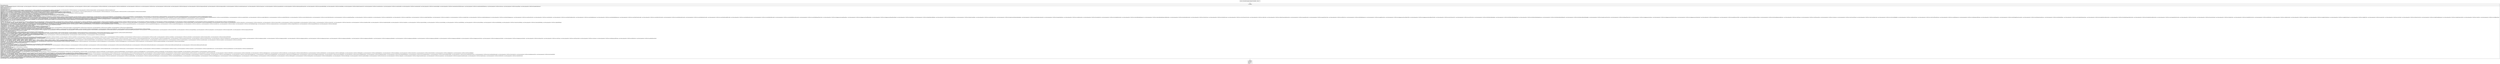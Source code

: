 digraph "CFG forandroid.support.design.R.styleable.\<clinit\>()V" {
Node_0 [shape=record,label="{0\:\ 0x0000|MTH_ENTER_BLOCK\l|ActionBar = new int[]\{com.lottery.ghanalotto.C1402R.attr.height, com.lottery.ghanalotto.C1402R.attr.title, com.lottery.ghanalotto.C1402R.attr.navigationMode, com.lottery.ghanalotto.C1402R.attr.displayOptions, com.lottery.ghanalotto.C1402R.attr.subtitle, com.lottery.ghanalotto.C1402R.attr.titleTextStyle, com.lottery.ghanalotto.C1402R.attr.subtitleTextStyle, com.lottery.ghanalotto.C1402R.attr.icon, com.lottery.ghanalotto.C1402R.attr.logo, com.lottery.ghanalotto.C1402R.attr.divider, com.lottery.ghanalotto.C1402R.attr.background, com.lottery.ghanalotto.C1402R.attr.backgroundStacked, com.lottery.ghanalotto.C1402R.attr.backgroundSplit, com.lottery.ghanalotto.C1402R.attr.customNavigationLayout, com.lottery.ghanalotto.C1402R.attr.homeLayout, com.lottery.ghanalotto.C1402R.attr.progressBarStyle, com.lottery.ghanalotto.C1402R.attr.indeterminateProgressStyle, com.lottery.ghanalotto.C1402R.attr.progressBarPadding, com.lottery.ghanalotto.C1402R.attr.itemPadding, com.lottery.ghanalotto.C1402R.attr.hideOnContentScroll, com.lottery.ghanalotto.C1402R.attr.contentInsetStart, com.lottery.ghanalotto.C1402R.attr.contentInsetEnd, com.lottery.ghanalotto.C1402R.attr.contentInsetLeft, com.lottery.ghanalotto.C1402R.attr.contentInsetRight, com.lottery.ghanalotto.C1402R.attr.contentInsetStartWithNavigation, com.lottery.ghanalotto.C1402R.attr.contentInsetEndWithActions, com.lottery.ghanalotto.C1402R.attr.elevation, com.lottery.ghanalotto.C1402R.attr.popupTheme, com.lottery.ghanalotto.C1402R.attr.homeAsUpIndicator\}\lint[] r0 = new int[]\{16842931\}\lActionBarLayout = r0\lint[] r0 = new int[]\{16843071\}\lActionMenuItemView = r0\lActionMode = new int[]\{com.lottery.ghanalotto.C1402R.attr.height, com.lottery.ghanalotto.C1402R.attr.titleTextStyle, com.lottery.ghanalotto.C1402R.attr.subtitleTextStyle, com.lottery.ghanalotto.C1402R.attr.background, com.lottery.ghanalotto.C1402R.attr.backgroundSplit, com.lottery.ghanalotto.C1402R.attr.closeItemLayout\}\lActivityChooserView = new int[]\{com.lottery.ghanalotto.C1402R.attr.initialActivityCount, com.lottery.ghanalotto.C1402R.attr.expandActivityOverflowButtonDrawable\}\lAlertDialog = new int[]\{16842994, com.lottery.ghanalotto.C1402R.attr.buttonPanelSideLayout, com.lottery.ghanalotto.C1402R.attr.listLayout, com.lottery.ghanalotto.C1402R.attr.multiChoiceItemLayout, com.lottery.ghanalotto.C1402R.attr.singleChoiceItemLayout, com.lottery.ghanalotto.C1402R.attr.listItemLayout, com.lottery.ghanalotto.C1402R.attr.showTitle, com.lottery.ghanalotto.C1402R.attr.buttonIconDimen\}\lAppBarLayout = new int[]\{16842964, 16843919, 16844096, com.lottery.ghanalotto.C1402R.attr.elevation, com.lottery.ghanalotto.C1402R.attr.expanded, com.lottery.ghanalotto.C1402R.attr.liftOnScroll\}\lAppBarLayoutStates = new int[]\{com.lottery.ghanalotto.C1402R.attr.state_collapsed, com.lottery.ghanalotto.C1402R.attr.state_collapsible, com.lottery.ghanalotto.C1402R.attr.state_lifted, com.lottery.ghanalotto.C1402R.attr.state_liftable\}\lAppBarLayout_Layout = new int[]\{com.lottery.ghanalotto.C1402R.attr.layout_scrollFlags, com.lottery.ghanalotto.C1402R.attr.layout_scrollInterpolator\}\lAppCompatImageView = new int[]\{16843033, com.lottery.ghanalotto.C1402R.attr.srcCompat, com.lottery.ghanalotto.C1402R.attr.tint, com.lottery.ghanalotto.C1402R.attr.tintMode\}\lAppCompatSeekBar = new int[]\{16843074, com.lottery.ghanalotto.C1402R.attr.tickMark, com.lottery.ghanalotto.C1402R.attr.tickMarkTint, com.lottery.ghanalotto.C1402R.attr.tickMarkTintMode\}\lAppCompatTextHelper = new int[]\{16842804, 16843117, 16843118, 16843119, 16843120, 16843666, 16843667\}\lAppCompatTextView = new int[]\{16842804, com.lottery.ghanalotto.C1402R.attr.textAllCaps, com.lottery.ghanalotto.C1402R.attr.autoSizeTextType, com.lottery.ghanalotto.C1402R.attr.autoSizeStepGranularity, com.lottery.ghanalotto.C1402R.attr.autoSizePresetSizes, com.lottery.ghanalotto.C1402R.attr.autoSizeMinTextSize, com.lottery.ghanalotto.C1402R.attr.autoSizeMaxTextSize, com.lottery.ghanalotto.C1402R.attr.fontFamily, com.lottery.ghanalotto.C1402R.attr.lineHeight, com.lottery.ghanalotto.C1402R.attr.firstBaselineToTopHeight, com.lottery.ghanalotto.C1402R.attr.lastBaselineToBottomHeight\}\lAppCompatTheme = new int[]\{16842839, 16842926, com.lottery.ghanalotto.C1402R.attr.windowActionBar, com.lottery.ghanalotto.C1402R.attr.windowNoTitle, com.lottery.ghanalotto.C1402R.attr.windowActionBarOverlay, com.lottery.ghanalotto.C1402R.attr.windowActionModeOverlay, com.lottery.ghanalotto.C1402R.attr.windowFixedWidthMajor, com.lottery.ghanalotto.C1402R.attr.windowFixedHeightMinor, com.lottery.ghanalotto.C1402R.attr.windowFixedWidthMinor, com.lottery.ghanalotto.C1402R.attr.windowFixedHeightMajor, com.lottery.ghanalotto.C1402R.attr.windowMinWidthMajor, com.lottery.ghanalotto.C1402R.attr.windowMinWidthMinor, com.lottery.ghanalotto.C1402R.attr.actionBarTabStyle, com.lottery.ghanalotto.C1402R.attr.actionBarTabBarStyle, com.lottery.ghanalotto.C1402R.attr.actionBarTabTextStyle, com.lottery.ghanalotto.C1402R.attr.actionOverflowButtonStyle, com.lottery.ghanalotto.C1402R.attr.actionOverflowMenuStyle, com.lottery.ghanalotto.C1402R.attr.actionBarPopupTheme, com.lottery.ghanalotto.C1402R.attr.actionBarStyle, com.lottery.ghanalotto.C1402R.attr.actionBarSplitStyle, com.lottery.ghanalotto.C1402R.attr.actionBarTheme, com.lottery.ghanalotto.C1402R.attr.actionBarWidgetTheme, com.lottery.ghanalotto.C1402R.attr.actionBarSize, com.lottery.ghanalotto.C1402R.attr.actionBarDivider, com.lottery.ghanalotto.C1402R.attr.actionBarItemBackground, com.lottery.ghanalotto.C1402R.attr.actionMenuTextAppearance, com.lottery.ghanalotto.C1402R.attr.actionMenuTextColor, com.lottery.ghanalotto.C1402R.attr.actionModeStyle, com.lottery.ghanalotto.C1402R.attr.actionModeCloseButtonStyle, com.lottery.ghanalotto.C1402R.attr.actionModeBackground, com.lottery.ghanalotto.C1402R.attr.actionModeSplitBackground, com.lottery.ghanalotto.C1402R.attr.actionModeCloseDrawable, com.lottery.ghanalotto.C1402R.attr.actionModeCutDrawable, com.lottery.ghanalotto.C1402R.attr.actionModeCopyDrawable, com.lottery.ghanalotto.C1402R.attr.actionModePasteDrawable, com.lottery.ghanalotto.C1402R.attr.actionModeSelectAllDrawable, com.lottery.ghanalotto.C1402R.attr.actionModeShareDrawable, com.lottery.ghanalotto.C1402R.attr.actionModeFindDrawable, com.lottery.ghanalotto.C1402R.attr.actionModeWebSearchDrawable, com.lottery.ghanalotto.C1402R.attr.actionModePopupWindowStyle, com.lottery.ghanalotto.C1402R.attr.textAppearanceLargePopupMenu, com.lottery.ghanalotto.C1402R.attr.textAppearanceSmallPopupMenu, com.lottery.ghanalotto.C1402R.attr.textAppearancePopupMenuHeader, com.lottery.ghanalotto.C1402R.attr.dialogTheme, com.lottery.ghanalotto.C1402R.attr.dialogPreferredPadding, com.lottery.ghanalotto.C1402R.attr.listDividerAlertDialog, com.lottery.ghanalotto.C1402R.attr.dialogCornerRadius, com.lottery.ghanalotto.C1402R.attr.actionDropDownStyle, com.lottery.ghanalotto.C1402R.attr.dropdownListPreferredItemHeight, com.lottery.ghanalotto.C1402R.attr.spinnerDropDownItemStyle, com.lottery.ghanalotto.C1402R.attr.homeAsUpIndicator, com.lottery.ghanalotto.C1402R.attr.actionButtonStyle, com.lottery.ghanalotto.C1402R.attr.buttonBarStyle, com.lottery.ghanalotto.C1402R.attr.buttonBarButtonStyle, com.lottery.ghanalotto.C1402R.attr.selectableItemBackground, com.lottery.ghanalotto.C1402R.attr.selectableItemBackgroundBorderless, com.lottery.ghanalotto.C1402R.attr.borderlessButtonStyle, com.lottery.ghanalotto.C1402R.attr.dividerVertical, com.lottery.ghanalotto.C1402R.attr.dividerHorizontal, com.lottery.ghanalotto.C1402R.attr.activityChooserViewStyle, com.lottery.ghanalotto.C1402R.attr.toolbarStyle, com.lottery.ghanalotto.C1402R.attr.toolbarNavigationButtonStyle, com.lottery.ghanalotto.C1402R.attr.popupMenuStyle, com.lottery.ghanalotto.C1402R.attr.popupWindowStyle, com.lottery.ghanalotto.C1402R.attr.editTextColor, com.lottery.ghanalotto.C1402R.attr.editTextBackground, com.lottery.ghanalotto.C1402R.attr.imageButtonStyle, com.lottery.ghanalotto.C1402R.attr.textAppearanceSearchResultTitle, com.lottery.ghanalotto.C1402R.attr.textAppearanceSearchResultSubtitle, com.lottery.ghanalotto.C1402R.attr.textColorSearchUrl, com.lottery.ghanalotto.C1402R.attr.searchViewStyle, com.lottery.ghanalotto.C1402R.attr.listPreferredItemHeight, com.lottery.ghanalotto.C1402R.attr.listPreferredItemHeightSmall, com.lottery.ghanalotto.C1402R.attr.listPreferredItemHeightLarge, com.lottery.ghanalotto.C1402R.attr.listPreferredItemPaddingLeft, com.lottery.ghanalotto.C1402R.attr.listPreferredItemPaddingRight, com.lottery.ghanalotto.C1402R.attr.dropDownListViewStyle, com.lottery.ghanalotto.C1402R.attr.listPopupWindowStyle, com.lottery.ghanalotto.C1402R.attr.textAppearanceListItem, com.lottery.ghanalotto.C1402R.attr.textAppearanceListItemSecondary, com.lottery.ghanalotto.C1402R.attr.textAppearanceListItemSmall, com.lottery.ghanalotto.C1402R.attr.panelBackground, com.lottery.ghanalotto.C1402R.attr.panelMenuListWidth, com.lottery.ghanalotto.C1402R.attr.panelMenuListTheme, com.lottery.ghanalotto.C1402R.attr.listChoiceBackgroundIndicator, com.lottery.ghanalotto.C1402R.attr.colorPrimary, com.lottery.ghanalotto.C1402R.attr.colorPrimaryDark, com.lottery.ghanalotto.C1402R.attr.colorAccent, com.lottery.ghanalotto.C1402R.attr.colorControlNormal, com.lottery.ghanalotto.C1402R.attr.colorControlActivated, com.lottery.ghanalotto.C1402R.attr.colorControlHighlight, com.lottery.ghanalotto.C1402R.attr.colorButtonNormal, com.lottery.ghanalotto.C1402R.attr.colorSwitchThumbNormal, com.lottery.ghanalotto.C1402R.attr.controlBackground, com.lottery.ghanalotto.C1402R.attr.colorBackgroundFloating, com.lottery.ghanalotto.C1402R.attr.alertDialogStyle, com.lottery.ghanalotto.C1402R.attr.alertDialogButtonGroupStyle, com.lottery.ghanalotto.C1402R.attr.alertDialogCenterButtons, com.lottery.ghanalotto.C1402R.attr.alertDialogTheme, com.lottery.ghanalotto.C1402R.attr.textColorAlertDialogListItem, com.lottery.ghanalotto.C1402R.attr.buttonBarPositiveButtonStyle, com.lottery.ghanalotto.C1402R.attr.buttonBarNegativeButtonStyle, com.lottery.ghanalotto.C1402R.attr.buttonBarNeutralButtonStyle, com.lottery.ghanalotto.C1402R.attr.autoCompleteTextViewStyle, com.lottery.ghanalotto.C1402R.attr.buttonStyle, com.lottery.ghanalotto.C1402R.attr.buttonStyleSmall, com.lottery.ghanalotto.C1402R.attr.checkboxStyle, com.lottery.ghanalotto.C1402R.attr.checkedTextViewStyle, com.lottery.ghanalotto.C1402R.attr.editTextStyle, com.lottery.ghanalotto.C1402R.attr.radioButtonStyle, com.lottery.ghanalotto.C1402R.attr.ratingBarStyle, com.lottery.ghanalotto.C1402R.attr.ratingBarStyleIndicator, com.lottery.ghanalotto.C1402R.attr.ratingBarStyleSmall, com.lottery.ghanalotto.C1402R.attr.seekBarStyle, com.lottery.ghanalotto.C1402R.attr.spinnerStyle, com.lottery.ghanalotto.C1402R.attr.switchStyle, com.lottery.ghanalotto.C1402R.attr.listMenuViewStyle, com.lottery.ghanalotto.C1402R.attr.tooltipFrameBackground, com.lottery.ghanalotto.C1402R.attr.tooltipForegroundColor, com.lottery.ghanalotto.C1402R.attr.colorError, com.lottery.ghanalotto.C1402R.attr.viewInflaterClass\}\lBottomAppBar = new int[]\{com.lottery.ghanalotto.C1402R.attr.fabAlignmentMode, com.lottery.ghanalotto.C1402R.attr.fabCradleMargin, com.lottery.ghanalotto.C1402R.attr.fabCradleRoundedCornerRadius, com.lottery.ghanalotto.C1402R.attr.fabCradleVerticalOffset, com.lottery.ghanalotto.C1402R.attr.hideOnScroll, com.lottery.ghanalotto.C1402R.attr.backgroundTint\}\lBottomNavigationView = new int[]\{com.lottery.ghanalotto.C1402R.attr.elevation, com.lottery.ghanalotto.C1402R.attr.labelVisibilityMode, com.lottery.ghanalotto.C1402R.attr.itemIconSize, com.lottery.ghanalotto.C1402R.attr.itemTextAppearanceInactive, com.lottery.ghanalotto.C1402R.attr.itemTextAppearanceActive, com.lottery.ghanalotto.C1402R.attr.itemHorizontalTranslationEnabled, com.lottery.ghanalotto.C1402R.attr.menu, com.lottery.ghanalotto.C1402R.attr.itemIconTint, com.lottery.ghanalotto.C1402R.attr.itemTextColor, com.lottery.ghanalotto.C1402R.attr.itemBackground\}\lBottomSheetBehavior_Layout = new int[]\{com.lottery.ghanalotto.C1402R.attr.behavior_peekHeight, com.lottery.ghanalotto.C1402R.attr.behavior_hideable, com.lottery.ghanalotto.C1402R.attr.behavior_skipCollapsed, com.lottery.ghanalotto.C1402R.attr.behavior_fitToContents\}\lint[] r0 = new int[]\{com.lottery.ghanalotto.C1402R.attr.allowStacking\}\lButtonBarLayout = r0\lCardView = new int[]\{16843071, 16843072, com.lottery.ghanalotto.C1402R.attr.cardBackgroundColor, com.lottery.ghanalotto.C1402R.attr.cardCornerRadius, com.lottery.ghanalotto.C1402R.attr.cardElevation, com.lottery.ghanalotto.C1402R.attr.cardMaxElevation, com.lottery.ghanalotto.C1402R.attr.cardUseCompatPadding, com.lottery.ghanalotto.C1402R.attr.cardPreventCornerOverlap, com.lottery.ghanalotto.C1402R.attr.contentPadding, com.lottery.ghanalotto.C1402R.attr.contentPaddingLeft, com.lottery.ghanalotto.C1402R.attr.contentPaddingRight, com.lottery.ghanalotto.C1402R.attr.contentPaddingTop, com.lottery.ghanalotto.C1402R.attr.contentPaddingBottom\}\lChip = new int[]\{16842804, 16842923, 16843039, 16843087, 16843237, com.lottery.ghanalotto.C1402R.attr.hideMotionSpec, com.lottery.ghanalotto.C1402R.attr.rippleColor, com.lottery.ghanalotto.C1402R.attr.showMotionSpec, com.lottery.ghanalotto.C1402R.attr.chipBackgroundColor, com.lottery.ghanalotto.C1402R.attr.chipMinHeight, com.lottery.ghanalotto.C1402R.attr.chipCornerRadius, com.lottery.ghanalotto.C1402R.attr.chipStrokeColor, com.lottery.ghanalotto.C1402R.attr.chipStrokeWidth, com.lottery.ghanalotto.C1402R.attr.chipIconVisible, com.lottery.ghanalotto.C1402R.attr.chipIconEnabled, com.lottery.ghanalotto.C1402R.attr.chipIcon, com.lottery.ghanalotto.C1402R.attr.chipIconTint, com.lottery.ghanalotto.C1402R.attr.chipIconSize, com.lottery.ghanalotto.C1402R.attr.closeIconVisible, com.lottery.ghanalotto.C1402R.attr.closeIconEnabled, com.lottery.ghanalotto.C1402R.attr.closeIcon, com.lottery.ghanalotto.C1402R.attr.closeIconTint, com.lottery.ghanalotto.C1402R.attr.closeIconSize, com.lottery.ghanalotto.C1402R.attr.checkedIconVisible, com.lottery.ghanalotto.C1402R.attr.checkedIconEnabled, com.lottery.ghanalotto.C1402R.attr.checkedIcon, com.lottery.ghanalotto.C1402R.attr.chipStartPadding, com.lottery.ghanalotto.C1402R.attr.iconStartPadding, com.lottery.ghanalotto.C1402R.attr.iconEndPadding, com.lottery.ghanalotto.C1402R.attr.textStartPadding, com.lottery.ghanalotto.C1402R.attr.textEndPadding, com.lottery.ghanalotto.C1402R.attr.closeIconStartPadding, com.lottery.ghanalotto.C1402R.attr.closeIconEndPadding, com.lottery.ghanalotto.C1402R.attr.chipEndPadding\}\lChipGroup = new int[]\{com.lottery.ghanalotto.C1402R.attr.chipSpacing, com.lottery.ghanalotto.C1402R.attr.chipSpacingHorizontal, com.lottery.ghanalotto.C1402R.attr.chipSpacingVertical, com.lottery.ghanalotto.C1402R.attr.singleLine, com.lottery.ghanalotto.C1402R.attr.singleSelection, com.lottery.ghanalotto.C1402R.attr.checkedChip\}\lCollapsingToolbarLayout = new int[]\{com.lottery.ghanalotto.C1402R.attr.title, com.lottery.ghanalotto.C1402R.attr.expandedTitleMargin, com.lottery.ghanalotto.C1402R.attr.expandedTitleMarginStart, com.lottery.ghanalotto.C1402R.attr.expandedTitleMarginTop, com.lottery.ghanalotto.C1402R.attr.expandedTitleMarginEnd, com.lottery.ghanalotto.C1402R.attr.expandedTitleMarginBottom, com.lottery.ghanalotto.C1402R.attr.expandedTitleTextAppearance, com.lottery.ghanalotto.C1402R.attr.collapsedTitleTextAppearance, com.lottery.ghanalotto.C1402R.attr.contentScrim, com.lottery.ghanalotto.C1402R.attr.statusBarScrim, com.lottery.ghanalotto.C1402R.attr.toolbarId, com.lottery.ghanalotto.C1402R.attr.scrimVisibleHeightTrigger, com.lottery.ghanalotto.C1402R.attr.scrimAnimationDuration, com.lottery.ghanalotto.C1402R.attr.collapsedTitleGravity, com.lottery.ghanalotto.C1402R.attr.expandedTitleGravity, com.lottery.ghanalotto.C1402R.attr.titleEnabled\}\lCollapsingToolbarLayout_Layout = new int[]\{com.lottery.ghanalotto.C1402R.attr.layout_collapseMode, com.lottery.ghanalotto.C1402R.attr.layout_collapseParallaxMultiplier\}\lColorStateListItem = new int[]\{16843173, 16843551, com.lottery.ghanalotto.C1402R.attr.alpha\}\lCompoundButton = new int[]\{16843015, com.lottery.ghanalotto.C1402R.attr.buttonTint, com.lottery.ghanalotto.C1402R.attr.buttonTintMode\}\lCoordinatorLayout = new int[]\{com.lottery.ghanalotto.C1402R.attr.keylines, com.lottery.ghanalotto.C1402R.attr.statusBarBackground\}\lCoordinatorLayout_Layout = new int[]\{16842931, com.lottery.ghanalotto.C1402R.attr.layout_behavior, com.lottery.ghanalotto.C1402R.attr.layout_anchor, com.lottery.ghanalotto.C1402R.attr.layout_keyline, com.lottery.ghanalotto.C1402R.attr.layout_anchorGravity, com.lottery.ghanalotto.C1402R.attr.layout_insetEdge, com.lottery.ghanalotto.C1402R.attr.layout_dodgeInsetEdges\}\lDesignTheme = new int[]\{com.lottery.ghanalotto.C1402R.attr.bottomSheetDialogTheme, com.lottery.ghanalotto.C1402R.attr.bottomSheetStyle\}\lDrawerArrowToggle = new int[]\{com.lottery.ghanalotto.C1402R.attr.color, com.lottery.ghanalotto.C1402R.attr.spinBars, com.lottery.ghanalotto.C1402R.attr.drawableSize, com.lottery.ghanalotto.C1402R.attr.gapBetweenBars, com.lottery.ghanalotto.C1402R.attr.arrowHeadLength, com.lottery.ghanalotto.C1402R.attr.arrowShaftLength, com.lottery.ghanalotto.C1402R.attr.barLength, com.lottery.ghanalotto.C1402R.attr.thickness\}\lFloatingActionButton = new int[]\{com.lottery.ghanalotto.C1402R.attr.hideMotionSpec, com.lottery.ghanalotto.C1402R.attr.rippleColor, com.lottery.ghanalotto.C1402R.attr.showMotionSpec, com.lottery.ghanalotto.C1402R.attr.elevation, com.lottery.ghanalotto.C1402R.attr.fabSize, com.lottery.ghanalotto.C1402R.attr.fabCustomSize, com.lottery.ghanalotto.C1402R.attr.hoveredFocusedTranslationZ, com.lottery.ghanalotto.C1402R.attr.pressedTranslationZ, com.lottery.ghanalotto.C1402R.attr.borderWidth, com.lottery.ghanalotto.C1402R.attr.useCompatPadding, com.lottery.ghanalotto.C1402R.attr.maxImageSize, com.lottery.ghanalotto.C1402R.attr.backgroundTint, com.lottery.ghanalotto.C1402R.attr.backgroundTintMode\}\lint[] r0 = new int[]\{com.lottery.ghanalotto.C1402R.attr.behavior_autoHide\}\lFloatingActionButton_Behavior_Layout = r0\lFlowLayout = new int[]\{com.lottery.ghanalotto.C1402R.attr.itemSpacing, com.lottery.ghanalotto.C1402R.attr.lineSpacing\}\lFontFamily = new int[]\{com.lottery.ghanalotto.C1402R.attr.fontProviderAuthority, com.lottery.ghanalotto.C1402R.attr.fontProviderPackage, com.lottery.ghanalotto.C1402R.attr.fontProviderQuery, com.lottery.ghanalotto.C1402R.attr.fontProviderCerts, com.lottery.ghanalotto.C1402R.attr.fontProviderFetchStrategy, com.lottery.ghanalotto.C1402R.attr.fontProviderFetchTimeout\}\lFontFamilyFont = new int[]\{16844082, 16844083, 16844095, 16844143, 16844144, com.lottery.ghanalotto.C1402R.attr.fontStyle, com.lottery.ghanalotto.C1402R.attr.font, com.lottery.ghanalotto.C1402R.attr.fontWeight, com.lottery.ghanalotto.C1402R.attr.fontVariationSettings, com.lottery.ghanalotto.C1402R.attr.ttcIndex\}\lForegroundLinearLayout = new int[]\{16843017, 16843264, com.lottery.ghanalotto.C1402R.attr.foregroundInsidePadding\}\lLinearLayoutCompat = new int[]\{16842927, 16842948, 16843046, 16843047, 16843048, com.lottery.ghanalotto.C1402R.attr.divider, com.lottery.ghanalotto.C1402R.attr.measureWithLargestChild, com.lottery.ghanalotto.C1402R.attr.showDividers, com.lottery.ghanalotto.C1402R.attr.dividerPadding\}\lLinearLayoutCompat_Layout = new int[]\{16842931, 16842996, 16842997, 16843137\}\lListPopupWindow = new int[]\{16843436, 16843437\}\lMaterialButton = new int[]\{16843191, 16843192, 16843193, 16843194, com.lottery.ghanalotto.C1402R.attr.rippleColor, com.lottery.ghanalotto.C1402R.attr.strokeColor, com.lottery.ghanalotto.C1402R.attr.strokeWidth, com.lottery.ghanalotto.C1402R.attr.icon, com.lottery.ghanalotto.C1402R.attr.iconSize, com.lottery.ghanalotto.C1402R.attr.iconPadding, com.lottery.ghanalotto.C1402R.attr.iconGravity, com.lottery.ghanalotto.C1402R.attr.iconTint, com.lottery.ghanalotto.C1402R.attr.cornerRadius, com.lottery.ghanalotto.C1402R.attr.iconTintMode, com.lottery.ghanalotto.C1402R.attr.backgroundTint, com.lottery.ghanalotto.C1402R.attr.backgroundTintMode\}\lMaterialCardView = new int[]\{com.lottery.ghanalotto.C1402R.attr.strokeColor, com.lottery.ghanalotto.C1402R.attr.strokeWidth\}\lMaterialComponentsTheme = new int[]\{com.lottery.ghanalotto.C1402R.attr.bottomSheetDialogTheme, com.lottery.ghanalotto.C1402R.attr.bottomSheetStyle, com.lottery.ghanalotto.C1402R.attr.chipGroupStyle, com.lottery.ghanalotto.C1402R.attr.chipStandaloneStyle, com.lottery.ghanalotto.C1402R.attr.chipStyle, com.lottery.ghanalotto.C1402R.attr.colorSecondary, com.lottery.ghanalotto.C1402R.attr.floatingActionButtonStyle, com.lottery.ghanalotto.C1402R.attr.materialButtonStyle, com.lottery.ghanalotto.C1402R.attr.materialCardViewStyle, com.lottery.ghanalotto.C1402R.attr.navigationViewStyle, com.lottery.ghanalotto.C1402R.attr.scrimBackground, com.lottery.ghanalotto.C1402R.attr.tabStyle, com.lottery.ghanalotto.C1402R.attr.textAppearanceBody1, com.lottery.ghanalotto.C1402R.attr.textAppearanceBody2, com.lottery.ghanalotto.C1402R.attr.textAppearanceButton, com.lottery.ghanalotto.C1402R.attr.textAppearanceCaption, com.lottery.ghanalotto.C1402R.attr.textAppearanceHeadline1, com.lottery.ghanalotto.C1402R.attr.textAppearanceHeadline2, com.lottery.ghanalotto.C1402R.attr.textAppearanceHeadline3, com.lottery.ghanalotto.C1402R.attr.textAppearanceHeadline4, com.lottery.ghanalotto.C1402R.attr.textAppearanceHeadline5, com.lottery.ghanalotto.C1402R.attr.textAppearanceHeadline6, com.lottery.ghanalotto.C1402R.attr.textAppearanceOverline, com.lottery.ghanalotto.C1402R.attr.textAppearanceSubtitle1, com.lottery.ghanalotto.C1402R.attr.textAppearanceSubtitle2, com.lottery.ghanalotto.C1402R.attr.textInputStyle, com.lottery.ghanalotto.C1402R.attr.colorPrimary, com.lottery.ghanalotto.C1402R.attr.colorPrimaryDark, com.lottery.ghanalotto.C1402R.attr.colorAccent, com.lottery.ghanalotto.C1402R.attr.colorBackgroundFloating, com.lottery.ghanalotto.C1402R.attr.editTextStyle, com.lottery.ghanalotto.C1402R.attr.snackbarButtonStyle\}\lMenuGroup = new int[]\{16842766, 16842960, 16843156, 16843230, 16843231, 16843232\}\lMenuItem = new int[]\{16842754, 16842766, 16842960, 16843014, 16843156, 16843230, 16843231, 16843233, 16843234, 16843235, 16843236, 16843237, 16843375, com.lottery.ghanalotto.C1402R.attr.iconTint, com.lottery.ghanalotto.C1402R.attr.alphabeticModifiers, com.lottery.ghanalotto.C1402R.attr.numericModifiers, com.lottery.ghanalotto.C1402R.attr.showAsAction, com.lottery.ghanalotto.C1402R.attr.actionLayout, com.lottery.ghanalotto.C1402R.attr.actionViewClass, com.lottery.ghanalotto.C1402R.attr.actionProviderClass, com.lottery.ghanalotto.C1402R.attr.contentDescription, com.lottery.ghanalotto.C1402R.attr.tooltipText, com.lottery.ghanalotto.C1402R.attr.iconTintMode\}\lMenuView = new int[]\{16842926, 16843052, 16843053, 16843054, 16843055, 16843056, 16843057, com.lottery.ghanalotto.C1402R.attr.preserveIconSpacing, com.lottery.ghanalotto.C1402R.attr.subMenuArrow\}\lNavigationView = new int[]\{16842964, 16842973, 16843039, com.lottery.ghanalotto.C1402R.attr.elevation, com.lottery.ghanalotto.C1402R.attr.menu, com.lottery.ghanalotto.C1402R.attr.itemIconTint, com.lottery.ghanalotto.C1402R.attr.itemTextColor, com.lottery.ghanalotto.C1402R.attr.itemBackground, com.lottery.ghanalotto.C1402R.attr.itemTextAppearance, com.lottery.ghanalotto.C1402R.attr.headerLayout, com.lottery.ghanalotto.C1402R.attr.itemHorizontalPadding, com.lottery.ghanalotto.C1402R.attr.itemIconPadding\}\lPopupWindow = new int[]\{16843126, 16843465, com.lottery.ghanalotto.C1402R.attr.overlapAnchor\}\lint[] r0 = new int[]\{com.lottery.ghanalotto.C1402R.attr.state_above_anchor\}\lPopupWindowBackgroundState = r0\lRecycleListView = new int[]\{com.lottery.ghanalotto.C1402R.attr.paddingBottomNoButtons, com.lottery.ghanalotto.C1402R.attr.paddingTopNoTitle\}\lRecyclerView = new int[]\{16842948, 16842993, com.lottery.ghanalotto.C1402R.attr.layoutManager, com.lottery.ghanalotto.C1402R.attr.spanCount, com.lottery.ghanalotto.C1402R.attr.reverseLayout, com.lottery.ghanalotto.C1402R.attr.stackFromEnd, com.lottery.ghanalotto.C1402R.attr.fastScrollEnabled, com.lottery.ghanalotto.C1402R.attr.fastScrollVerticalThumbDrawable, com.lottery.ghanalotto.C1402R.attr.fastScrollVerticalTrackDrawable, com.lottery.ghanalotto.C1402R.attr.fastScrollHorizontalThumbDrawable, com.lottery.ghanalotto.C1402R.attr.fastScrollHorizontalTrackDrawable\}\lint[] r0 = new int[]\{com.lottery.ghanalotto.C1402R.attr.insetForeground\}\lScrimInsetsFrameLayout = r0\lint[] r0 = new int[]\{com.lottery.ghanalotto.C1402R.attr.behavior_overlapTop\}\lScrollingViewBehavior_Layout = r0\lSearchView = new int[]\{16842970, 16843039, 16843296, 16843364, com.lottery.ghanalotto.C1402R.attr.closeIcon, com.lottery.ghanalotto.C1402R.attr.layout, com.lottery.ghanalotto.C1402R.attr.iconifiedByDefault, com.lottery.ghanalotto.C1402R.attr.queryHint, com.lottery.ghanalotto.C1402R.attr.defaultQueryHint, com.lottery.ghanalotto.C1402R.attr.goIcon, com.lottery.ghanalotto.C1402R.attr.searchIcon, com.lottery.ghanalotto.C1402R.attr.searchHintIcon, com.lottery.ghanalotto.C1402R.attr.voiceIcon, com.lottery.ghanalotto.C1402R.attr.commitIcon, com.lottery.ghanalotto.C1402R.attr.suggestionRowLayout, com.lottery.ghanalotto.C1402R.attr.queryBackground, com.lottery.ghanalotto.C1402R.attr.submitBackground\}\lSnackbar = new int[]\{com.lottery.ghanalotto.C1402R.attr.snackbarStyle, com.lottery.ghanalotto.C1402R.attr.snackbarButtonStyle\}\lSnackbarLayout = new int[]\{16843039, com.lottery.ghanalotto.C1402R.attr.elevation, com.lottery.ghanalotto.C1402R.attr.maxActionInlineWidth\}\lSpinner = new int[]\{16842930, 16843126, 16843131, 16843362, com.lottery.ghanalotto.C1402R.attr.popupTheme\}\lSwitchCompat = new int[]\{16843044, 16843045, 16843074, com.lottery.ghanalotto.C1402R.attr.thumbTint, com.lottery.ghanalotto.C1402R.attr.thumbTintMode, com.lottery.ghanalotto.C1402R.attr.track, com.lottery.ghanalotto.C1402R.attr.trackTint, com.lottery.ghanalotto.C1402R.attr.trackTintMode, com.lottery.ghanalotto.C1402R.attr.thumbTextPadding, com.lottery.ghanalotto.C1402R.attr.switchTextAppearance, com.lottery.ghanalotto.C1402R.attr.switchMinWidth, com.lottery.ghanalotto.C1402R.attr.switchPadding, com.lottery.ghanalotto.C1402R.attr.splitTrack, com.lottery.ghanalotto.C1402R.attr.showText\}\lTabItem = new int[]\{16842754, 16842994, 16843087\}\lTabLayout = new int[]\{com.lottery.ghanalotto.C1402R.attr.tabIndicatorColor, com.lottery.ghanalotto.C1402R.attr.tabIndicatorHeight, com.lottery.ghanalotto.C1402R.attr.tabContentStart, com.lottery.ghanalotto.C1402R.attr.tabBackground, com.lottery.ghanalotto.C1402R.attr.tabIndicator, com.lottery.ghanalotto.C1402R.attr.tabIndicatorGravity, com.lottery.ghanalotto.C1402R.attr.tabIndicatorAnimationDuration, com.lottery.ghanalotto.C1402R.attr.tabIndicatorFullWidth, com.lottery.ghanalotto.C1402R.attr.tabMode, com.lottery.ghanalotto.C1402R.attr.tabGravity, com.lottery.ghanalotto.C1402R.attr.tabInlineLabel, com.lottery.ghanalotto.C1402R.attr.tabMinWidth, com.lottery.ghanalotto.C1402R.attr.tabMaxWidth, com.lottery.ghanalotto.C1402R.attr.tabTextAppearance, com.lottery.ghanalotto.C1402R.attr.tabTextColor, com.lottery.ghanalotto.C1402R.attr.tabSelectedTextColor, com.lottery.ghanalotto.C1402R.attr.tabPaddingStart, com.lottery.ghanalotto.C1402R.attr.tabPaddingTop, com.lottery.ghanalotto.C1402R.attr.tabPaddingEnd, com.lottery.ghanalotto.C1402R.attr.tabPaddingBottom, com.lottery.ghanalotto.C1402R.attr.tabPadding, com.lottery.ghanalotto.C1402R.attr.tabIconTint, com.lottery.ghanalotto.C1402R.attr.tabIconTintMode, com.lottery.ghanalotto.C1402R.attr.tabRippleColor, com.lottery.ghanalotto.C1402R.attr.tabUnboundedRipple\}\lTextAppearance = new int[]\{16842901, 16842902, 16842903, 16842904, 16842906, 16842907, 16843105, 16843106, 16843107, 16843108, 16843692, com.lottery.ghanalotto.C1402R.attr.textAllCaps, com.lottery.ghanalotto.C1402R.attr.fontFamily\}\lTextInputLayout = new int[]\{16842906, 16843088, com.lottery.ghanalotto.C1402R.attr.hintEnabled, com.lottery.ghanalotto.C1402R.attr.hintAnimationEnabled, com.lottery.ghanalotto.C1402R.attr.hintTextAppearance, com.lottery.ghanalotto.C1402R.attr.helperText, com.lottery.ghanalotto.C1402R.attr.helperTextEnabled, com.lottery.ghanalotto.C1402R.attr.helperTextTextAppearance, com.lottery.ghanalotto.C1402R.attr.errorEnabled, com.lottery.ghanalotto.C1402R.attr.errorTextAppearance, com.lottery.ghanalotto.C1402R.attr.counterEnabled, com.lottery.ghanalotto.C1402R.attr.counterMaxLength, com.lottery.ghanalotto.C1402R.attr.counterTextAppearance, com.lottery.ghanalotto.C1402R.attr.counterOverflowTextAppearance, com.lottery.ghanalotto.C1402R.attr.passwordToggleEnabled, com.lottery.ghanalotto.C1402R.attr.passwordToggleDrawable, com.lottery.ghanalotto.C1402R.attr.passwordToggleContentDescription, com.lottery.ghanalotto.C1402R.attr.passwordToggleTint, com.lottery.ghanalotto.C1402R.attr.passwordToggleTintMode, com.lottery.ghanalotto.C1402R.attr.boxBackgroundMode, com.lottery.ghanalotto.C1402R.attr.boxCollapsedPaddingTop, com.lottery.ghanalotto.C1402R.attr.boxCornerRadiusTopStart, com.lottery.ghanalotto.C1402R.attr.boxCornerRadiusTopEnd, com.lottery.ghanalotto.C1402R.attr.boxCornerRadiusBottomStart, com.lottery.ghanalotto.C1402R.attr.boxCornerRadiusBottomEnd, com.lottery.ghanalotto.C1402R.attr.boxStrokeColor, com.lottery.ghanalotto.C1402R.attr.boxBackgroundColor, com.lottery.ghanalotto.C1402R.attr.boxStrokeWidth\}\lThemeEnforcement = new int[]\{16842804, com.lottery.ghanalotto.C1402R.attr.enforceMaterialTheme, com.lottery.ghanalotto.C1402R.attr.enforceTextAppearance\}\lToolbar = new int[]\{16842927, 16843072, com.lottery.ghanalotto.C1402R.attr.title, com.lottery.ghanalotto.C1402R.attr.subtitle, com.lottery.ghanalotto.C1402R.attr.logo, com.lottery.ghanalotto.C1402R.attr.contentInsetStart, com.lottery.ghanalotto.C1402R.attr.contentInsetEnd, com.lottery.ghanalotto.C1402R.attr.contentInsetLeft, com.lottery.ghanalotto.C1402R.attr.contentInsetRight, com.lottery.ghanalotto.C1402R.attr.contentInsetStartWithNavigation, com.lottery.ghanalotto.C1402R.attr.contentInsetEndWithActions, com.lottery.ghanalotto.C1402R.attr.popupTheme, com.lottery.ghanalotto.C1402R.attr.titleTextAppearance, com.lottery.ghanalotto.C1402R.attr.subtitleTextAppearance, com.lottery.ghanalotto.C1402R.attr.titleMargin, com.lottery.ghanalotto.C1402R.attr.titleMarginStart, com.lottery.ghanalotto.C1402R.attr.titleMarginEnd, com.lottery.ghanalotto.C1402R.attr.titleMarginTop, com.lottery.ghanalotto.C1402R.attr.titleMarginBottom, com.lottery.ghanalotto.C1402R.attr.titleMargins, com.lottery.ghanalotto.C1402R.attr.maxButtonHeight, com.lottery.ghanalotto.C1402R.attr.buttonGravity, com.lottery.ghanalotto.C1402R.attr.collapseIcon, com.lottery.ghanalotto.C1402R.attr.collapseContentDescription, com.lottery.ghanalotto.C1402R.attr.navigationIcon, com.lottery.ghanalotto.C1402R.attr.navigationContentDescription, com.lottery.ghanalotto.C1402R.attr.logoDescription, com.lottery.ghanalotto.C1402R.attr.titleTextColor, com.lottery.ghanalotto.C1402R.attr.subtitleTextColor\}\lView = new int[]\{16842752, 16842970, com.lottery.ghanalotto.C1402R.attr.paddingStart, com.lottery.ghanalotto.C1402R.attr.paddingEnd, com.lottery.ghanalotto.C1402R.attr.theme\}\lViewBackgroundHelper = new int[]\{16842964, com.lottery.ghanalotto.C1402R.attr.backgroundTint, com.lottery.ghanalotto.C1402R.attr.backgroundTintMode\}\lViewStubCompat = new int[]\{16842960, 16842994, 16842995\}\l}"];
Node_1 [shape=record,label="{1\:\ 0x0213|RETURN\l|return\l}"];
MethodNode[shape=record,label="{static void android.support.design.R.styleable.\<clinit\>() }"];
MethodNode -> Node_0;
Node_0 -> Node_1;
}

